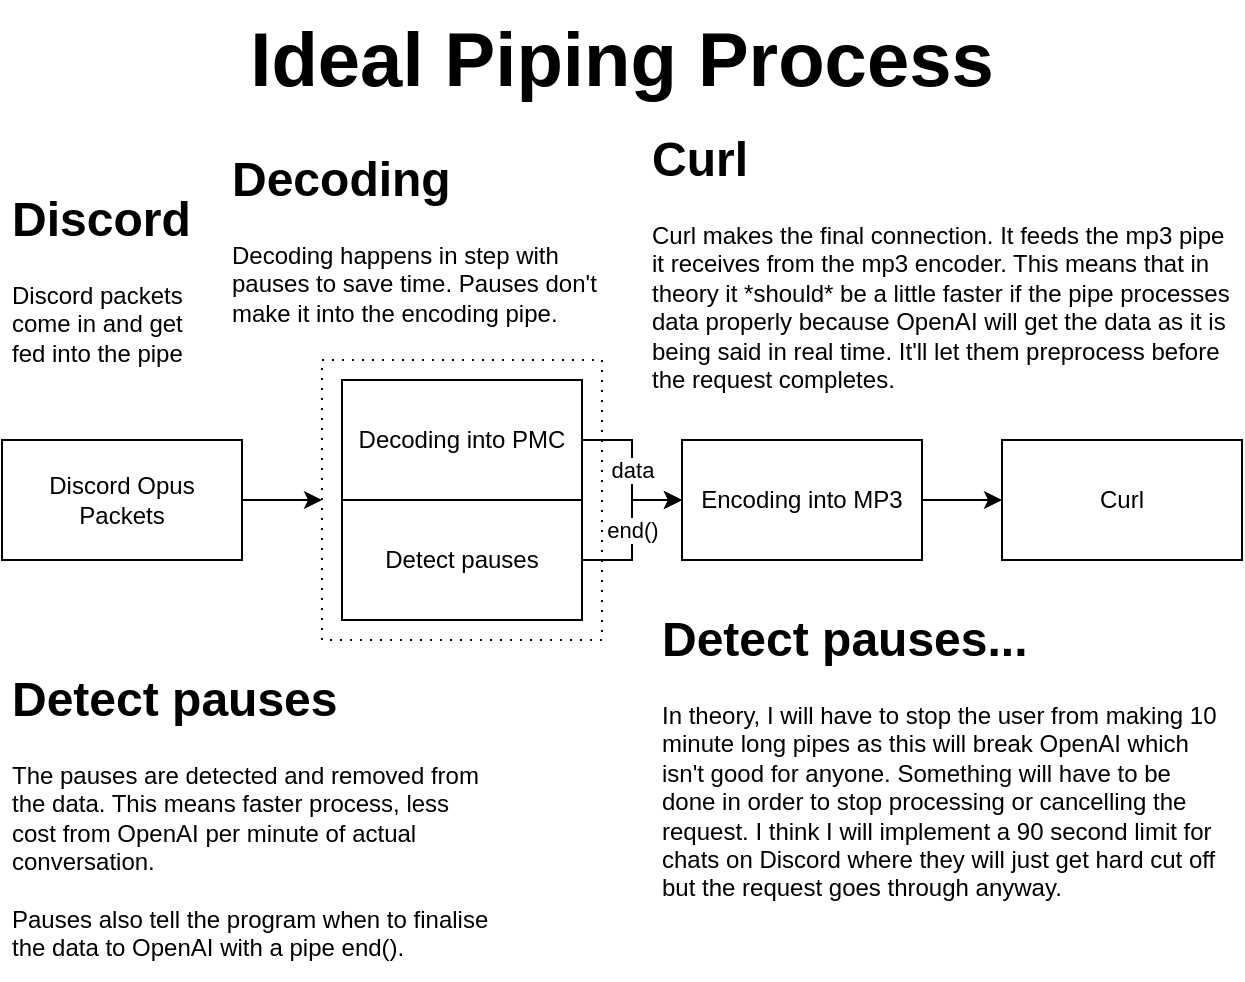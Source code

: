 <mxfile version="21.3.2" type="device">
  <diagram name="Page-1" id="xw5Q4BvkCJkUqAqLUO85">
    <mxGraphModel dx="902" dy="895" grid="1" gridSize="10" guides="1" tooltips="1" connect="1" arrows="1" fold="1" page="0" pageScale="1" pageWidth="1000" pageHeight="1000" math="0" shadow="0">
      <root>
        <mxCell id="0" />
        <mxCell id="1" parent="0" />
        <mxCell id="I6hYbPyPmaMw-4eO5OVv-29" style="edgeStyle=orthogonalEdgeStyle;rounded=0;orthogonalLoop=1;jettySize=auto;html=1;exitX=1;exitY=0.5;exitDx=0;exitDy=0;entryX=0;entryY=0.5;entryDx=0;entryDy=0;" edge="1" parent="1" source="I6hYbPyPmaMw-4eO5OVv-1" target="I6hYbPyPmaMw-4eO5OVv-27">
          <mxGeometry relative="1" as="geometry" />
        </mxCell>
        <mxCell id="I6hYbPyPmaMw-4eO5OVv-1" value="Discord Opus Packets" style="rounded=0;whiteSpace=wrap;html=1;" vertex="1" parent="1">
          <mxGeometry x="360" y="90" width="120" height="60" as="geometry" />
        </mxCell>
        <mxCell id="I6hYbPyPmaMw-4eO5OVv-2" value="&lt;div style=&quot;font-size: 38px;&quot;&gt;&lt;b style=&quot;font-size: 38px;&quot;&gt;Ideal Piping Process&lt;/b&gt;&lt;/div&gt;" style="text;html=1;align=center;verticalAlign=middle;whiteSpace=wrap;rounded=0;fontSize=38;" vertex="1" parent="1">
          <mxGeometry x="360" y="-130" width="620" height="60" as="geometry" />
        </mxCell>
        <mxCell id="I6hYbPyPmaMw-4eO5OVv-13" value="" style="edgeStyle=orthogonalEdgeStyle;rounded=0;orthogonalLoop=1;jettySize=auto;html=1;" edge="1" parent="1" source="I6hYbPyPmaMw-4eO5OVv-10" target="I6hYbPyPmaMw-4eO5OVv-12">
          <mxGeometry relative="1" as="geometry" />
        </mxCell>
        <mxCell id="I6hYbPyPmaMw-4eO5OVv-10" value="Encoding into MP3" style="rounded=0;whiteSpace=wrap;html=1;" vertex="1" parent="1">
          <mxGeometry x="700" y="90" width="120" height="60" as="geometry" />
        </mxCell>
        <mxCell id="I6hYbPyPmaMw-4eO5OVv-12" value="&lt;div&gt;Curl&lt;/div&gt;" style="rounded=0;whiteSpace=wrap;html=1;" vertex="1" parent="1">
          <mxGeometry x="860" y="90" width="120" height="60" as="geometry" />
        </mxCell>
        <mxCell id="I6hYbPyPmaMw-4eO5OVv-23" value="&lt;h1&gt;Discord&lt;br&gt;&lt;/h1&gt;&lt;p&gt;Discord packets come in and get fed into the pipe&lt;br&gt;&lt;/p&gt;" style="text;html=1;strokeColor=none;fillColor=none;spacing=5;spacingTop=-20;whiteSpace=wrap;overflow=hidden;rounded=0;" vertex="1" parent="1">
          <mxGeometry x="360" y="-40" width="100" height="110" as="geometry" />
        </mxCell>
        <mxCell id="I6hYbPyPmaMw-4eO5OVv-24" value="&lt;h1&gt;Detect pauses&lt;br&gt;&lt;/h1&gt;&lt;div&gt;The pauses are detected and removed from the data. This means faster process, less cost from OpenAI per minute of actual conversation. &lt;br&gt;&lt;/div&gt;&lt;div&gt;&lt;br&gt;&lt;/div&gt;&lt;div&gt;Pauses also tell the program when to finalise the data to OpenAI with a pipe end(). &lt;br&gt;&lt;/div&gt;&lt;div&gt;&lt;br&gt;&lt;/div&gt;&lt;div&gt;&lt;br&gt;&lt;/div&gt;" style="text;html=1;strokeColor=none;fillColor=none;spacing=5;spacingTop=-20;whiteSpace=wrap;overflow=hidden;rounded=0;" vertex="1" parent="1">
          <mxGeometry x="360" y="200" width="250" height="160" as="geometry" />
        </mxCell>
        <mxCell id="I6hYbPyPmaMw-4eO5OVv-34" value="&lt;h1&gt;Decoding&lt;/h1&gt;&lt;p&gt;Decoding happens in step with pauses to save time. Pauses don&#39;t make it into the encoding pipe.&lt;br&gt;&lt;/p&gt;" style="text;html=1;strokeColor=none;fillColor=none;spacing=5;spacingTop=-20;whiteSpace=wrap;overflow=hidden;rounded=0;" vertex="1" parent="1">
          <mxGeometry x="470" y="-60" width="200" height="100" as="geometry" />
        </mxCell>
        <mxCell id="I6hYbPyPmaMw-4eO5OVv-35" value="" style="group" vertex="1" connectable="0" parent="1">
          <mxGeometry x="520" y="50" width="140" height="140" as="geometry" />
        </mxCell>
        <mxCell id="I6hYbPyPmaMw-4eO5OVv-27" value="" style="rounded=0;fontColor=default;labelBackgroundColor=none;labelBorderColor=none;whiteSpace=wrap;html=1;dashed=1;dashPattern=1 4;" vertex="1" parent="I6hYbPyPmaMw-4eO5OVv-35">
          <mxGeometry width="140" height="140" as="geometry" />
        </mxCell>
        <mxCell id="I6hYbPyPmaMw-4eO5OVv-7" value="Detect pauses" style="whiteSpace=wrap;html=1;rounded=0;" vertex="1" parent="I6hYbPyPmaMw-4eO5OVv-35">
          <mxGeometry x="10" y="70" width="120" height="60" as="geometry" />
        </mxCell>
        <mxCell id="I6hYbPyPmaMw-4eO5OVv-25" value="Decoding into PMC" style="rounded=0;whiteSpace=wrap;html=1;" vertex="1" parent="I6hYbPyPmaMw-4eO5OVv-35">
          <mxGeometry x="10" y="10" width="120" height="60" as="geometry" />
        </mxCell>
        <mxCell id="I6hYbPyPmaMw-4eO5OVv-33" value="end()" style="edgeStyle=orthogonalEdgeStyle;rounded=0;orthogonalLoop=1;jettySize=auto;html=1;exitX=1;exitY=0.5;exitDx=0;exitDy=0;entryX=0;entryY=0.5;entryDx=0;entryDy=0;" edge="1" parent="1" source="I6hYbPyPmaMw-4eO5OVv-7" target="I6hYbPyPmaMw-4eO5OVv-10">
          <mxGeometry relative="1" as="geometry">
            <mxPoint x="770" y="120.0" as="targetPoint" />
          </mxGeometry>
        </mxCell>
        <mxCell id="I6hYbPyPmaMw-4eO5OVv-32" value="data" style="edgeStyle=orthogonalEdgeStyle;rounded=0;orthogonalLoop=1;jettySize=auto;html=1;exitX=1;exitY=0.5;exitDx=0;exitDy=0;entryX=0;entryY=0.5;entryDx=0;entryDy=0;" edge="1" parent="1" source="I6hYbPyPmaMw-4eO5OVv-25" target="I6hYbPyPmaMw-4eO5OVv-10">
          <mxGeometry relative="1" as="geometry" />
        </mxCell>
        <mxCell id="I6hYbPyPmaMw-4eO5OVv-37" value="&lt;h1&gt;Curl&lt;/h1&gt;&lt;p&gt;Curl makes the final connection. It feeds the mp3 pipe it receives from the mp3 encoder. This means that in theory it *should* be a little faster if the pipe processes data properly because OpenAI will get the data as it is being said in real time. It&#39;ll let them preprocess before the request completes.&lt;/p&gt;" style="text;html=1;strokeColor=none;fillColor=none;spacing=5;spacingTop=-20;whiteSpace=wrap;overflow=hidden;rounded=0;" vertex="1" parent="1">
          <mxGeometry x="680" y="-70" width="300" height="140" as="geometry" />
        </mxCell>
        <mxCell id="I6hYbPyPmaMw-4eO5OVv-40" value="&lt;h1&gt;Detect pauses...&lt;br&gt;&lt;/h1&gt;&lt;p&gt;In theory, I will have to stop the user from making 10 minute long pipes as this will break OpenAI which isn&#39;t good for anyone. Something will have to be done in order to stop processing or cancelling the request. I think I will implement a 90 second limit for chats on Discord where they will just get hard cut off but the request goes through anyway.&lt;br&gt;&lt;/p&gt;" style="text;html=1;strokeColor=none;fillColor=none;spacing=5;spacingTop=-20;whiteSpace=wrap;overflow=hidden;rounded=0;" vertex="1" parent="1">
          <mxGeometry x="685" y="170" width="290" height="160" as="geometry" />
        </mxCell>
      </root>
    </mxGraphModel>
  </diagram>
</mxfile>
